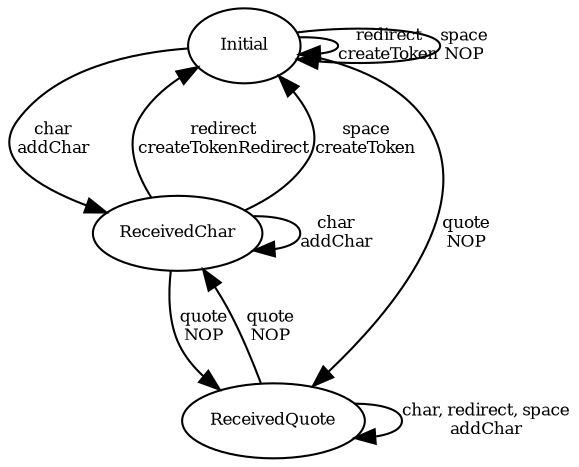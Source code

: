 digraph {

graph [fontsize=8, dpi=500]
node [fontsize=8]
edge [fontsize=8]

Initial
ReceivedChar
ReceivedQuote

Initial -> ReceivedChar [label="char\naddChar"];
Initial -> ReceivedQuote [label="quote\nNOP"]
Initial -> Initial [label="redirect\ncreateToken"]
Initial -> Initial [label="space\nNOP"]

ReceivedChar -> ReceivedChar [label="char\naddChar"]
ReceivedChar -> ReceivedQuote [label="quote\nNOP"]
ReceivedChar -> Initial [label="redirect\ncreateTokenRedirect"]
ReceivedChar -> Initial [label="space\ncreateToken"]

ReceivedQuote -> ReceivedQuote [label="char, redirect, space\naddChar"]
ReceivedQuote -> ReceivedChar [label="quote\nNOP"]
}
